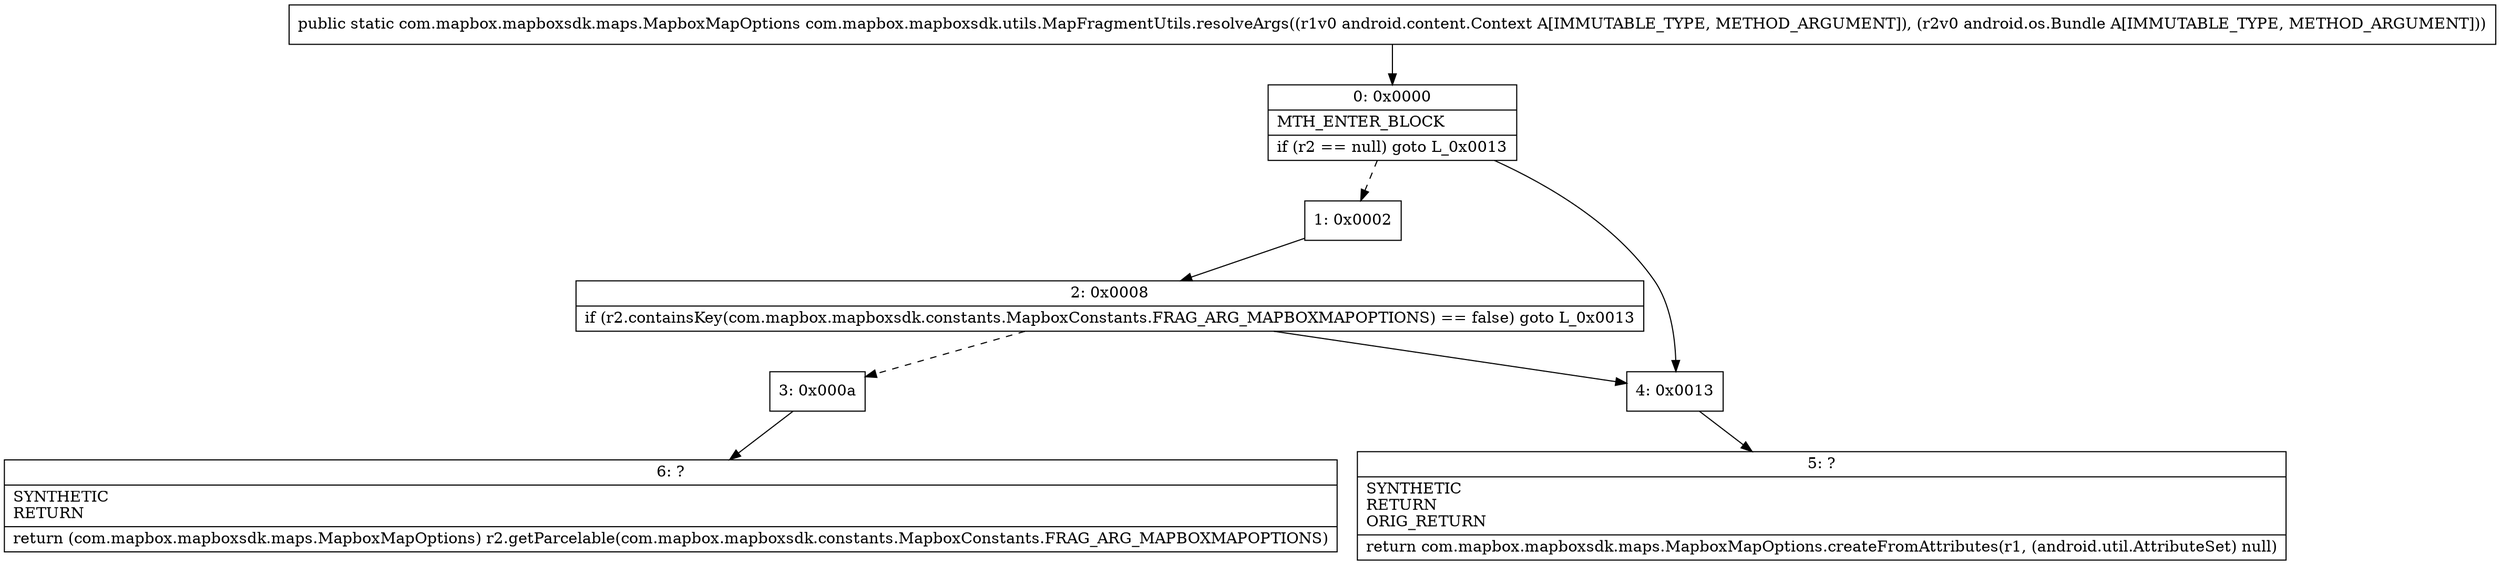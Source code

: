 digraph "CFG forcom.mapbox.mapboxsdk.utils.MapFragmentUtils.resolveArgs(Landroid\/content\/Context;Landroid\/os\/Bundle;)Lcom\/mapbox\/mapboxsdk\/maps\/MapboxMapOptions;" {
Node_0 [shape=record,label="{0\:\ 0x0000|MTH_ENTER_BLOCK\l|if (r2 == null) goto L_0x0013\l}"];
Node_1 [shape=record,label="{1\:\ 0x0002}"];
Node_2 [shape=record,label="{2\:\ 0x0008|if (r2.containsKey(com.mapbox.mapboxsdk.constants.MapboxConstants.FRAG_ARG_MAPBOXMAPOPTIONS) == false) goto L_0x0013\l}"];
Node_3 [shape=record,label="{3\:\ 0x000a}"];
Node_4 [shape=record,label="{4\:\ 0x0013}"];
Node_5 [shape=record,label="{5\:\ ?|SYNTHETIC\lRETURN\lORIG_RETURN\l|return com.mapbox.mapboxsdk.maps.MapboxMapOptions.createFromAttributes(r1, (android.util.AttributeSet) null)\l}"];
Node_6 [shape=record,label="{6\:\ ?|SYNTHETIC\lRETURN\l|return (com.mapbox.mapboxsdk.maps.MapboxMapOptions) r2.getParcelable(com.mapbox.mapboxsdk.constants.MapboxConstants.FRAG_ARG_MAPBOXMAPOPTIONS)\l}"];
MethodNode[shape=record,label="{public static com.mapbox.mapboxsdk.maps.MapboxMapOptions com.mapbox.mapboxsdk.utils.MapFragmentUtils.resolveArgs((r1v0 android.content.Context A[IMMUTABLE_TYPE, METHOD_ARGUMENT]), (r2v0 android.os.Bundle A[IMMUTABLE_TYPE, METHOD_ARGUMENT])) }"];
MethodNode -> Node_0;
Node_0 -> Node_1[style=dashed];
Node_0 -> Node_4;
Node_1 -> Node_2;
Node_2 -> Node_3[style=dashed];
Node_2 -> Node_4;
Node_3 -> Node_6;
Node_4 -> Node_5;
}

